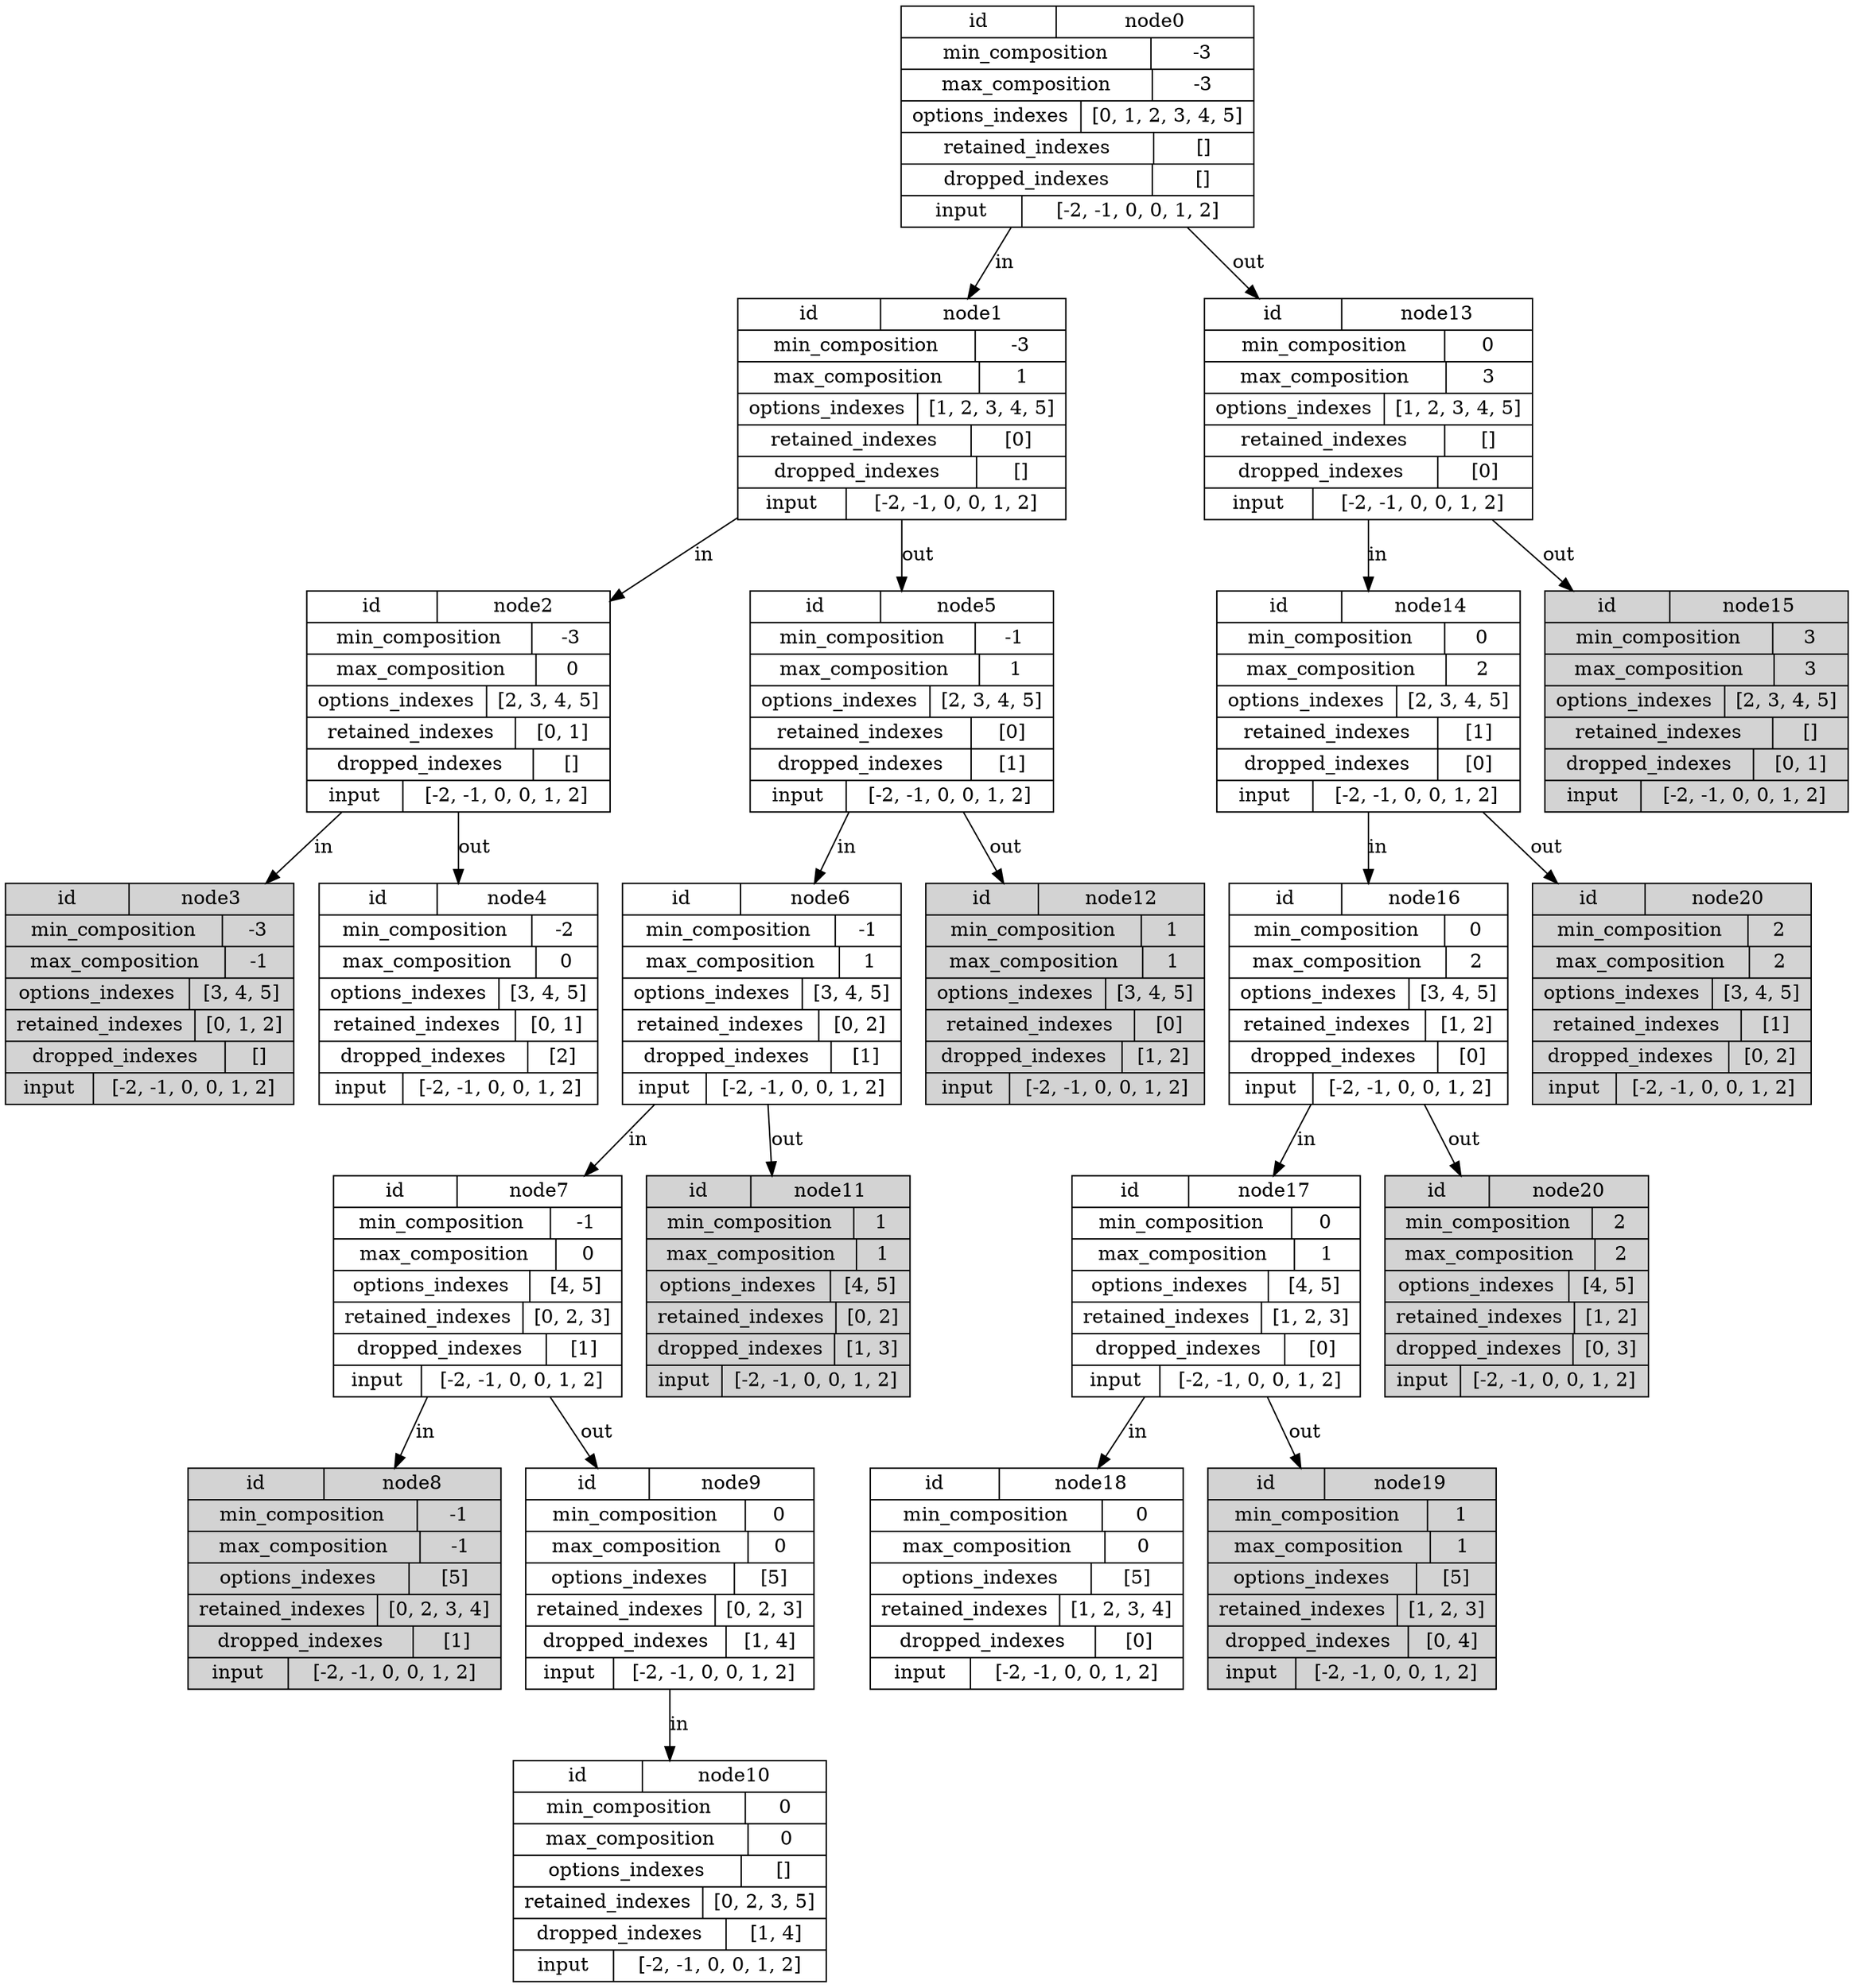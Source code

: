 digraph G {

    // Input array is: 

    node [shape = record];

    node0[label = "{{id | node0 }  | {<f1> min_composition | -3} | {<f2> max_composition| -3} | {options_indexes | [0, 1, 2, 3, 4, 5]} | { retained_indexes | [] } | { dropped_indexes | []} | {input | [-2, -1, 0, 0, 1, 2]} }"];
    node1[label = "{{id | node1 }  | {<f1> min_composition | -3} | {<f2> max_composition| 1} | {options_indexes | [1, 2, 3, 4, 5]} | { retained_indexes | [0] } | { dropped_indexes | []} | {input | [-2, -1, 0, 0, 1, 2]}} "];
    node2[label = "{{id | node2}   | {<f1> min_composition | -3} | {<f2> max_composition| 0} | {options_indexes | [2, 3, 4, 5]} | { retained_indexes | [0, 1] } | { dropped_indexes | []} | {input | [-2, -1, 0, 0, 1, 2]}} "];
    node3[label = "{{id | node3}   | {<f1> min_composition | -3} | {<f2> max_composition| -1} | {options_indexes | [3, 4, 5]} | { retained_indexes | [0, 1, 2] } | { dropped_indexes | []} | {input | [-2, -1, 0, 0, 1, 2]}} ", style = filled];
    node4[label = "{{id | node4}   | {<f1> min_composition | -2} | {<f2> max_composition| 0} | {options_indexes | [3, 4, 5]} | { retained_indexes | [0, 1] } | { dropped_indexes | [2]} | {input | [-2, -1, 0, 0, 1, 2]}} "];
    node5[label = "{{id | node5}   | {<f1> min_composition | -1} | {<f2> max_composition| 1} | {options_indexes | [2, 3, 4, 5]} | { retained_indexes | [0] } | { dropped_indexes | [1]} | {input | [-2, -1, 0, 0, 1, 2]}} "];
    node6[label = "{{id | node6}   | {<f1> min_composition | -1} | {<f2> max_composition| 1} | {options_indexes | [3, 4, 5]} | { retained_indexes | [0, 2] } | { dropped_indexes | [1]} | {input | [-2, -1, 0, 0, 1, 2]}} "];
    node7[label = "{{id | node7}   | {<f1> min_composition | -1} | {<f2> max_composition| 0} | {options_indexes | [4, 5]} | { retained_indexes | [0, 2, 3] } | { dropped_indexes | [1]} | {input | [-2, -1, 0, 0, 1, 2]}} "];
    node8[label = "{{id | node8}   | {<f1> min_composition | -1} | {<f2> max_composition| -1} | {options_indexes | [5]} | { retained_indexes | [0, 2, 3, 4] } | { dropped_indexes | [1]} | {input | [-2, -1, 0, 0, 1, 2]}} ", style = filled];
    node9[label = "{{id | node9}   | {<f1> min_composition | 0} | {<f2> max_composition| 0} | {options_indexes | [5]} | { retained_indexes | [0, 2, 3] } | { dropped_indexes | [1, 4]} | {input | [-2, -1, 0, 0, 1, 2]}} "];
    node10[label = "{{id | node10}  | {<f1> min_composition | 0} | {<f2> max_composition| 0} | {options_indexes | []} | { retained_indexes | [0, 2, 3, 5] } | { dropped_indexes | [1, 4]} | {input | [-2, -1, 0, 0, 1, 2]}} "];
    node11[label = "{{id | node11}  | {<f1> min_composition | 1} | {<f2> max_composition| 1} | {options_indexes | [4, 5]} | { retained_indexes | [0, 2] } | { dropped_indexes | [1, 3]} | {input | [-2, -1, 0, 0, 1, 2]}} ", style = filled];
    node12[label = "{{id | node12}  | {<f1> min_composition | 1} | {<f2> max_composition| 1} | {options_indexes | [3, 4, 5]} | { retained_indexes | [0] } | { dropped_indexes | [1, 2]} | {input | [-2, -1, 0, 0, 1, 2]}} ", style = filled];
    node13[label = "{{id | node13}  | {<f1> min_composition | 0} | {<f2> max_composition| 3} | {options_indexes | [1, 2, 3, 4, 5]} | { retained_indexes | [] } | { dropped_indexes | [0]} | {input | [-2, -1, 0, 0, 1, 2]}} "];
    node14[label = "{{id | node14}  | {<f1> min_composition | 0} | {<f2> max_composition| 2} | {options_indexes | [2, 3, 4, 5]} | { retained_indexes | [1] } | { dropped_indexes | [0]} | {input | [-2, -1, 0, 0, 1, 2]}} "];
    node15[label = "{{id | node15}  | {<f1> min_composition | 3} | {<f2> max_composition| 3} | {options_indexes | [2, 3, 4, 5]} | { retained_indexes | [] } | { dropped_indexes | [0, 1]} | {input | [-2, -1, 0, 0, 1, 2]}} ", style = filled];
    node16[label = "{{id | node16}  | {<f1> min_composition | 0} | {<f2> max_composition| 2} | {options_indexes | [3, 4, 5]} | { retained_indexes | [1, 2] } | { dropped_indexes | [0]} | {input | [-2, -1, 0, 0, 1, 2]}} "];
    node17[label = "{{id | node17}  | {<f1> min_composition | 0} | {<f2> max_composition| 1} | {options_indexes | [4, 5]} | { retained_indexes | [1, 2, 3] } | { dropped_indexes | [0]} | {input | [-2, -1, 0, 0, 1, 2]}} "];
    node18[label = "{{id | node18}  | {<f1> min_composition | 0} | {<f2> max_composition| 0} | {options_indexes | [5]} | { retained_indexes | [1, 2, 3, 4] } | { dropped_indexes | [0]} | {input | [-2, -1, 0, 0, 1, 2]}} "];
    node19[label = "{{id | node19}  | {<f1> min_composition | 1} | {<f2> max_composition| 1} | {options_indexes | [5]} | { retained_indexes | [1, 2, 3] } | { dropped_indexes | [0, 4]} | {input | [-2, -1, 0, 0, 1, 2]}} ", style = filled];
    node20[label = "{{id | node20}  | {<f1> min_composition | 2} | {<f2> max_composition| 2} | {options_indexes | [4, 5]} | { retained_indexes | [1, 2] } | { dropped_indexes | [0, 3]} | {input | [-2, -1, 0, 0, 1, 2]}} ", style = filled];
    node21[label = "{{id | node20}  | {<f1> min_composition | 2} | {<f2> max_composition| 2} | {options_indexes | [3, 4, 5]} | { retained_indexes | [1] } | { dropped_indexes | [0, 2]} | {input | [-2, -1, 0, 0, 1, 2]}} ", style = filled];

    "node0" -> "node1" [label = "in"];
    "node1" -> "node2" [label = "in"];
    "node2" -> "node3" [label = "in"];
    "node2" -> "node4" [label = "out"];
    "node1" -> "node5" [label = "out"];
    "node5" -> "node6" [label = "in"];
    "node6" -> "node7" [label = "in"];
    "node7" -> "node8" [label = "in"];
    "node7" -> "node9" [label = "out"];
    "node9" -> "node10" [label = "in"];
    "node6" -> "node11" [label = "out"];
    "node5" -> "node12" [label = "out"];
    "node0" -> "node13" [label = "out"];
    "node13" -> "node14" [label = "in"];
    "node13" -> "node15" [label = "out"];
    "node14" -> "node16" [label = "in"];
    "node16" -> "node17" [label = "in"];
    "node17" -> "node18" [label = "in"];
    "node17" -> "node19" [label = "out"];
    "node16" -> "node20" [label = "out"];
    "node14" -> "node21" [label = "out"];
    
}